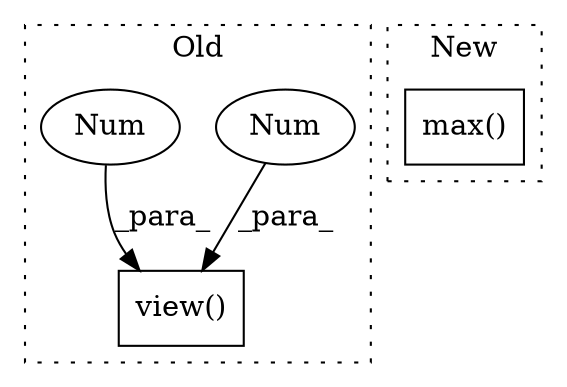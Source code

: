 digraph G {
subgraph cluster0 {
1 [label="view()" a="75" s="824,854" l="24,1" shape="box"];
3 [label="Num" a="76" s="852" l="2" shape="ellipse"];
4 [label="Num" a="76" s="848" l="2" shape="ellipse"];
label = "Old";
style="dotted";
}
subgraph cluster1 {
2 [label="max()" a="75" s="952,967" l="10,1" shape="box"];
label = "New";
style="dotted";
}
3 -> 1 [label="_para_"];
4 -> 1 [label="_para_"];
}